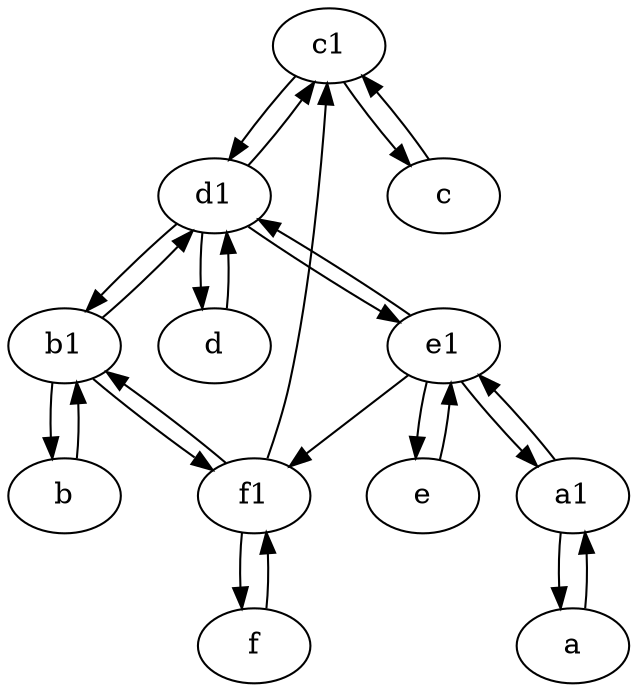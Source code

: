 digraph  {
	c1 [pos="30,15!"];
	e [pos="30,50!"];
	d1 [pos="25,30!"];
	a1 [pos="40,15!"];
	f [pos="15,45!"];
	c [pos="20,10!"];
	b1 [pos="45,20!"];
	b [pos="50,20!"];
	a [pos="40,10!"];
	f1;
	e1 [pos="25,45!"];
	d [pos="20,30!"];
	b1 -> f1;
	a -> a1;
	c -> c1;
	f1 -> b1;
	d1 -> c1;
	c1 -> c;
	a1 -> e1;
	d -> d1;
	d1 -> d;
	a1 -> a;
	d1 -> e1;
	d1 -> b1;
	f1 -> f;
	e -> e1;
	b1 -> d1;
	b -> b1;
	c1 -> d1;
	e1 -> f1;
	b1 -> b;
	f1 -> c1;
	e1 -> a1;
	f -> f1;
	e1 -> e;
	e1 -> d1;

	}